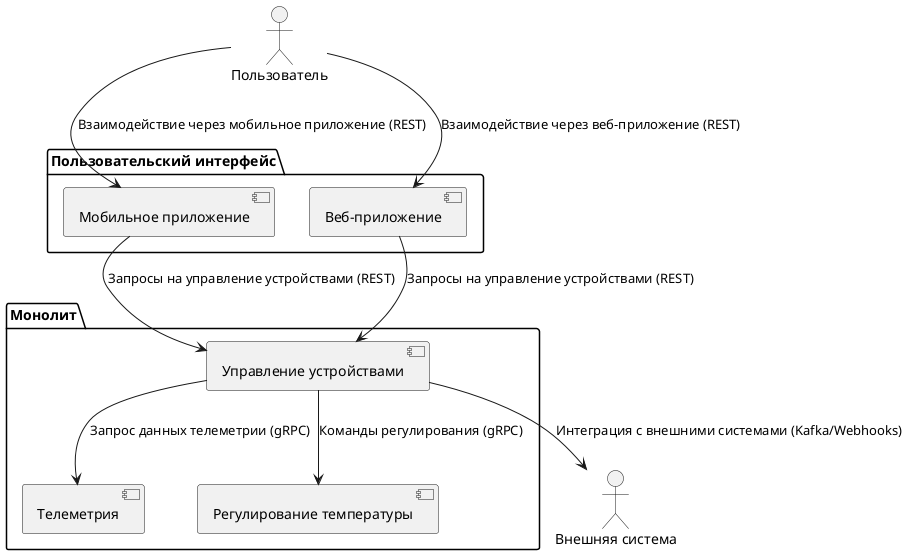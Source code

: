 @startuml

package "Монолит" {
  component DeviceManagement as "Управление устройствами"
  component Telemetry as "Телеметрия"
  component TemperatureRegulation as "Регулирование температуры"
}

actor User as "Пользователь"
actor ExternalSystem as "Внешняя система"

package "Пользовательский интерфейс" {
  component MobileApp as "Мобильное приложение"
  component WebApp as "Веб-приложение"
}

User --> MobileApp : "Взаимодействие через мобильное приложение (REST)"
User --> WebApp : "Взаимодействие через веб-приложение (REST)"

MobileApp --> DeviceManagement : "Запросы на управление устройствами (REST)"
WebApp --> DeviceManagement : "Запросы на управление устройствами (REST)"

DeviceManagement --> Telemetry : "Запрос данных телеметрии (gRPC)"
DeviceManagement --> TemperatureRegulation : "Команды регулирования (gRPC)"
DeviceManagement --> ExternalSystem : "Интеграция с внешними системами (Kafka/Webhooks)"

@enduml